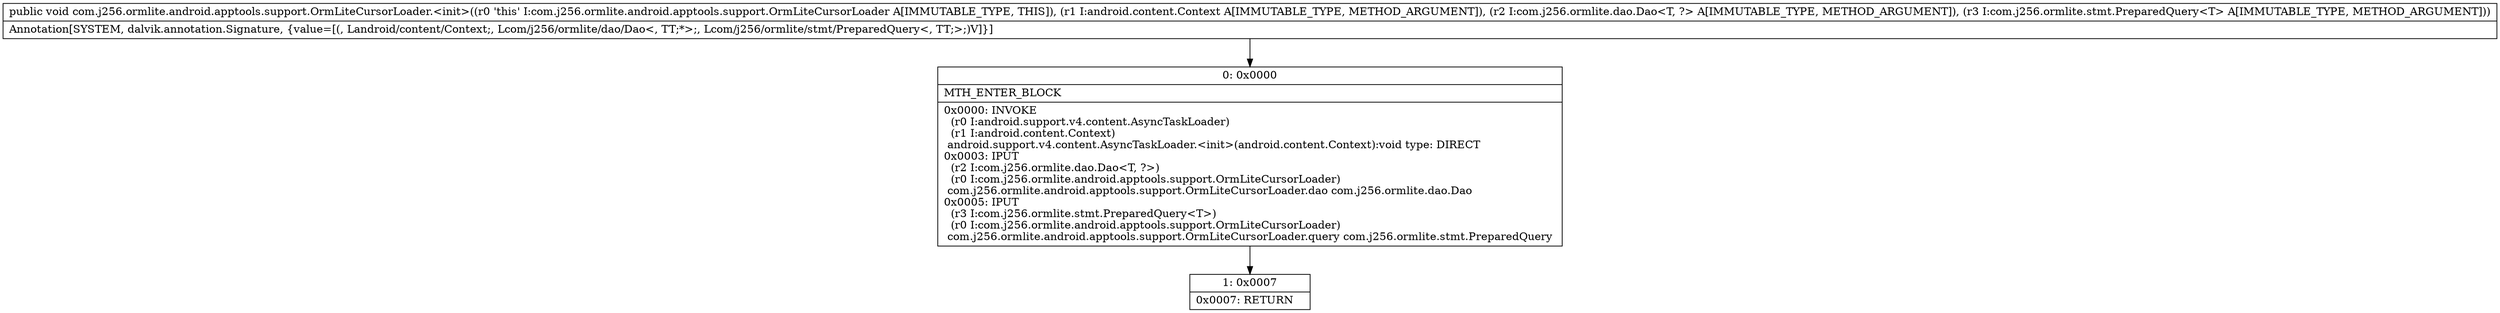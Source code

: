 digraph "CFG forcom.j256.ormlite.android.apptools.support.OrmLiteCursorLoader.\<init\>(Landroid\/content\/Context;Lcom\/j256\/ormlite\/dao\/Dao;Lcom\/j256\/ormlite\/stmt\/PreparedQuery;)V" {
Node_0 [shape=record,label="{0\:\ 0x0000|MTH_ENTER_BLOCK\l|0x0000: INVOKE  \l  (r0 I:android.support.v4.content.AsyncTaskLoader)\l  (r1 I:android.content.Context)\l android.support.v4.content.AsyncTaskLoader.\<init\>(android.content.Context):void type: DIRECT \l0x0003: IPUT  \l  (r2 I:com.j256.ormlite.dao.Dao\<T, ?\>)\l  (r0 I:com.j256.ormlite.android.apptools.support.OrmLiteCursorLoader)\l com.j256.ormlite.android.apptools.support.OrmLiteCursorLoader.dao com.j256.ormlite.dao.Dao \l0x0005: IPUT  \l  (r3 I:com.j256.ormlite.stmt.PreparedQuery\<T\>)\l  (r0 I:com.j256.ormlite.android.apptools.support.OrmLiteCursorLoader)\l com.j256.ormlite.android.apptools.support.OrmLiteCursorLoader.query com.j256.ormlite.stmt.PreparedQuery \l}"];
Node_1 [shape=record,label="{1\:\ 0x0007|0x0007: RETURN   \l}"];
MethodNode[shape=record,label="{public void com.j256.ormlite.android.apptools.support.OrmLiteCursorLoader.\<init\>((r0 'this' I:com.j256.ormlite.android.apptools.support.OrmLiteCursorLoader A[IMMUTABLE_TYPE, THIS]), (r1 I:android.content.Context A[IMMUTABLE_TYPE, METHOD_ARGUMENT]), (r2 I:com.j256.ormlite.dao.Dao\<T, ?\> A[IMMUTABLE_TYPE, METHOD_ARGUMENT]), (r3 I:com.j256.ormlite.stmt.PreparedQuery\<T\> A[IMMUTABLE_TYPE, METHOD_ARGUMENT]))  | Annotation[SYSTEM, dalvik.annotation.Signature, \{value=[(, Landroid\/content\/Context;, Lcom\/j256\/ormlite\/dao\/Dao\<, TT;*\>;, Lcom\/j256\/ormlite\/stmt\/PreparedQuery\<, TT;\>;)V]\}]\l}"];
MethodNode -> Node_0;
Node_0 -> Node_1;
}

